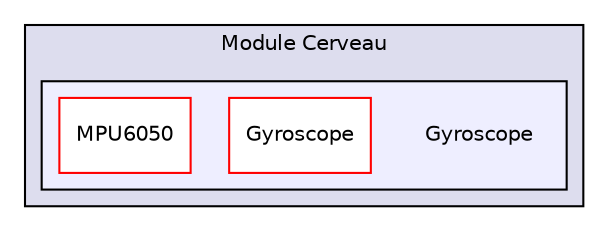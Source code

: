 digraph "/media/nicolas/A600540B0053E13B/Users/nicolas/Documents/Ecole/ISEN/Projet/Coupe de France/Module Cerveau/Gyroscope" {
  compound=true
  node [ fontsize="10", fontname="Helvetica"];
  edge [ labelfontsize="10", labelfontname="Helvetica"];
  subgraph clusterdir_65323f7225c5ff5ad4bd06d4f2501b1b {
    graph [ bgcolor="#ddddee", pencolor="black", label="Module Cerveau" fontname="Helvetica", fontsize="10", URL="dir_65323f7225c5ff5ad4bd06d4f2501b1b.html"]
  subgraph clusterdir_feadfc95ae9f5de82716cc949c76fb66 {
    graph [ bgcolor="#eeeeff", pencolor="black", label="" URL="dir_feadfc95ae9f5de82716cc949c76fb66.html"];
    dir_feadfc95ae9f5de82716cc949c76fb66 [shape=plaintext label="Gyroscope"];
    dir_2cc39fb8b8b60c1e2938a7c4668c2ea1 [shape=box label="Gyroscope" color="red" fillcolor="white" style="filled" URL="dir_2cc39fb8b8b60c1e2938a7c4668c2ea1.html"];
    dir_2d1f23b58b8263e9463c4ee55a9c6070 [shape=box label="MPU6050" color="red" fillcolor="white" style="filled" URL="dir_2d1f23b58b8263e9463c4ee55a9c6070.html"];
  }
  }
}
